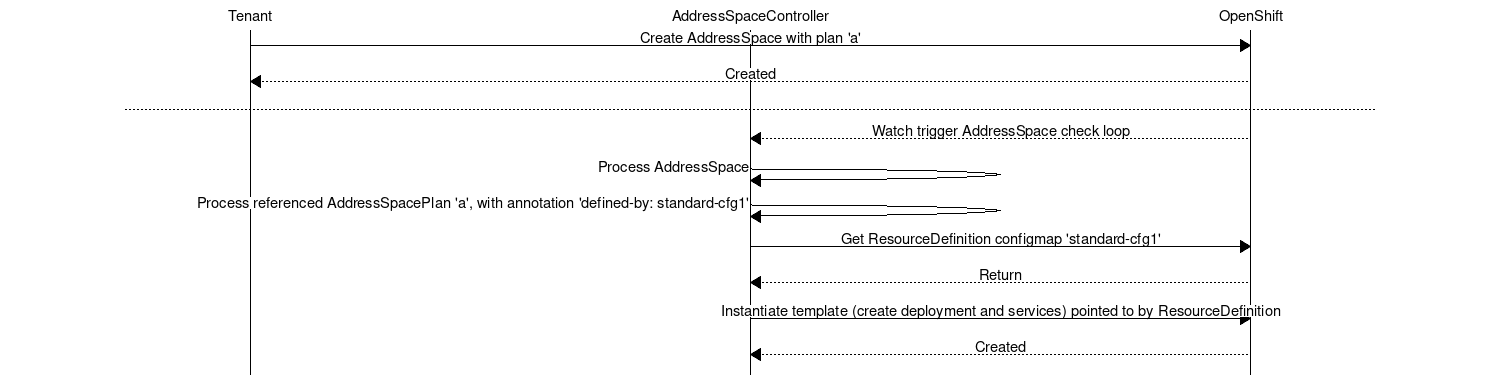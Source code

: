 msc {
    hscale="2.5";
    Tenant,AddressSpaceController,OpenShift;

    Tenant => OpenShift[ label = "Create AddressSpace with plan 'a'" ];
    Tenant << OpenShift [ label = "Created" ];

    --- ;

    AddressSpaceController << OpenShift [ label = "Watch trigger AddressSpace check loop" ];
    AddressSpaceController => AddressSpaceController [ label = "Process AddressSpace" ];
    AddressSpaceController => AddressSpaceController [ label = "Process referenced AddressSpacePlan 'a', with annotation 'defined-by: standard-cfg1'"];

    AddressSpaceController => OpenShift [ label = "Get ResourceDefinition configmap 'standard-cfg1'"];
    AddressSpaceController << OpenShift [ label = "Return" ];
    AddressSpaceController => OpenShift [ label = "Instantiate template (create deployment and services) pointed to by ResourceDefinition" ];
    AddressSpaceController << OpenShift [ label = "Created" ];
}
